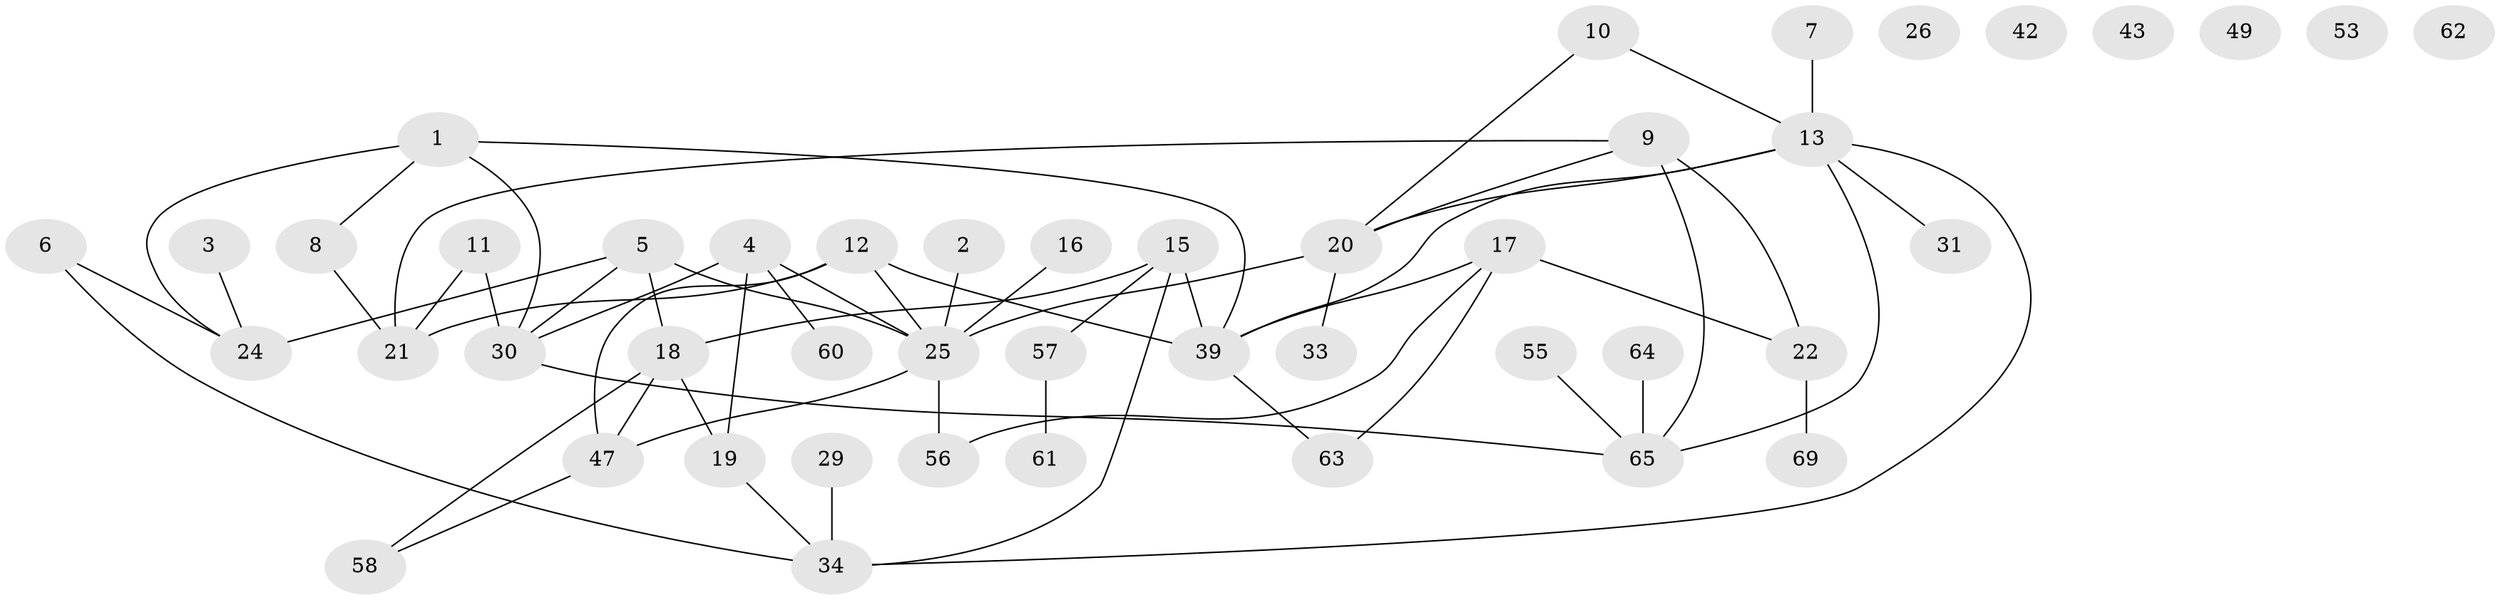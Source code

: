 // original degree distribution, {3: 0.15942028985507245, 1: 0.21739130434782608, 5: 0.10144927536231885, 2: 0.2753623188405797, 4: 0.14492753623188406, 7: 0.014492753623188406, 0: 0.08695652173913043}
// Generated by graph-tools (version 1.1) at 2025/41/03/06/25 10:41:22]
// undirected, 46 vertices, 60 edges
graph export_dot {
graph [start="1"]
  node [color=gray90,style=filled];
  1 [super="+14"];
  2;
  3;
  4 [super="+28"];
  5 [super="+38"];
  6 [super="+51"];
  7;
  8;
  9 [super="+48"];
  10 [super="+54"];
  11 [super="+23"];
  12 [super="+45"];
  13 [super="+46"];
  15 [super="+32"];
  16;
  17 [super="+37"];
  18 [super="+50"];
  19 [super="+52"];
  20 [super="+66"];
  21 [super="+36"];
  22 [super="+44"];
  24 [super="+27"];
  25 [super="+41"];
  26;
  29;
  30 [super="+40"];
  31;
  33;
  34 [super="+35"];
  39 [super="+59"];
  42;
  43;
  47;
  49;
  53;
  55;
  56;
  57;
  58;
  60;
  61;
  62;
  63;
  64 [super="+68"];
  65 [super="+67"];
  69;
  1 -- 24;
  1 -- 30;
  1 -- 8;
  1 -- 39;
  2 -- 25;
  3 -- 24;
  4 -- 25 [weight=2];
  4 -- 60;
  4 -- 30;
  4 -- 19;
  5 -- 18;
  5 -- 24;
  5 -- 25;
  5 -- 30;
  6 -- 24;
  6 -- 34;
  7 -- 13;
  8 -- 21;
  9 -- 65;
  9 -- 20;
  9 -- 21;
  9 -- 22;
  10 -- 20;
  10 -- 13;
  11 -- 21;
  11 -- 30;
  12 -- 21;
  12 -- 25;
  12 -- 47;
  12 -- 39;
  13 -- 31;
  13 -- 65;
  13 -- 39;
  13 -- 34;
  13 -- 20;
  15 -- 18;
  15 -- 34;
  15 -- 39;
  15 -- 57;
  16 -- 25;
  17 -- 63;
  17 -- 56;
  17 -- 39;
  17 -- 22;
  18 -- 47;
  18 -- 19;
  18 -- 58;
  19 -- 34;
  20 -- 25;
  20 -- 33;
  22 -- 69;
  25 -- 56;
  25 -- 47;
  29 -- 34;
  30 -- 65;
  39 -- 63;
  47 -- 58;
  55 -- 65;
  57 -- 61;
  64 -- 65;
}
